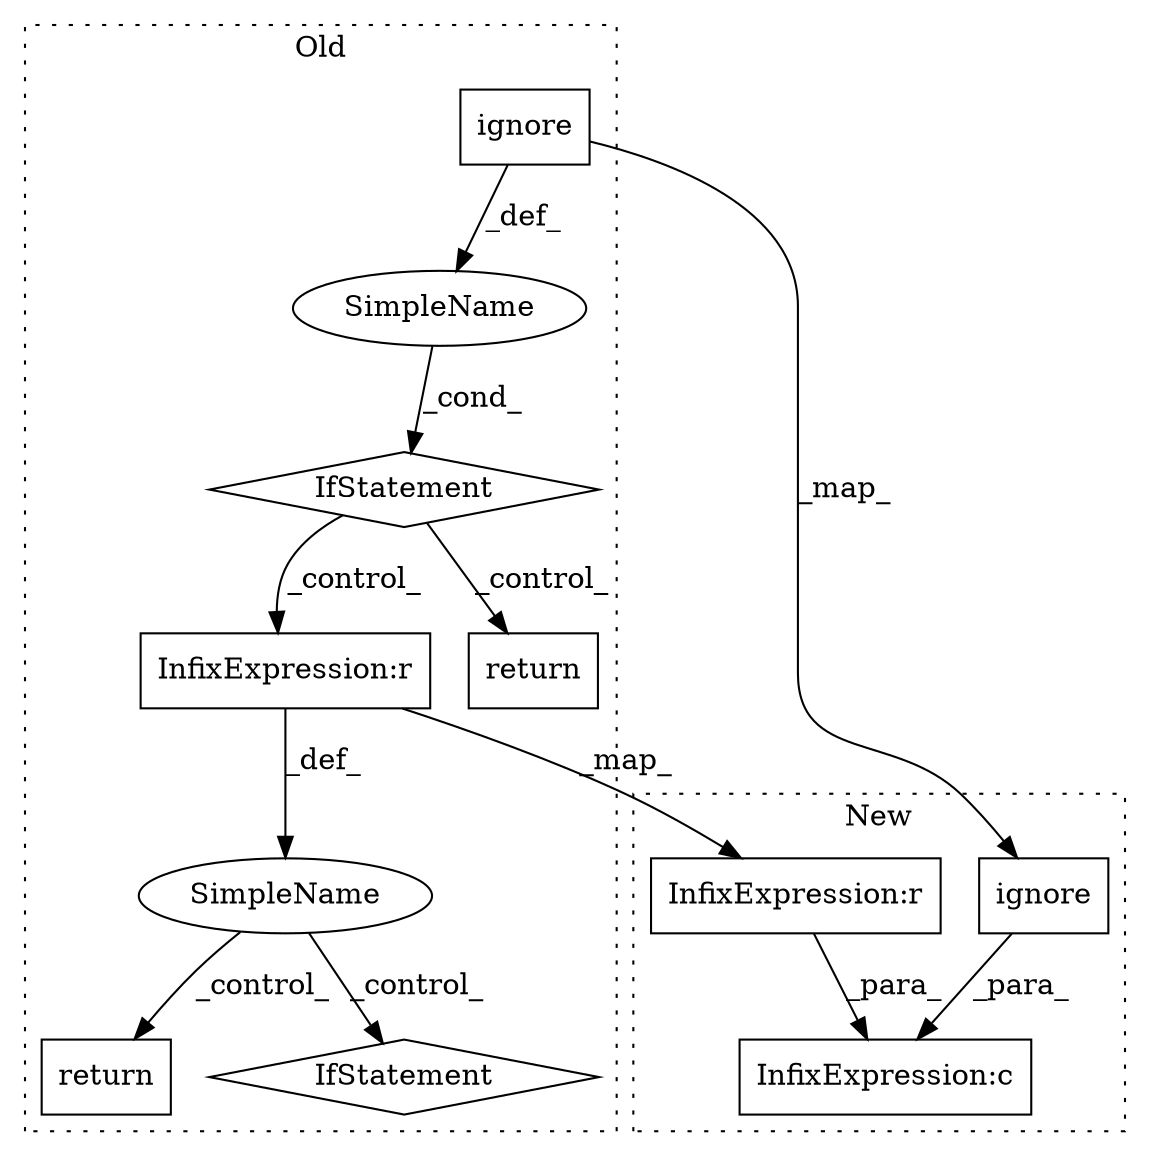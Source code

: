 digraph G {
subgraph cluster0 {
1 [label="ignore" a="32" s="10352,10364" l="7,1" shape="box"];
5 [label="InfixExpression:r" a="27" s="10409" l="4" shape="box"];
6 [label="SimpleName" a="42" s="" l="" shape="ellipse"];
7 [label="return" a="41" s="10375" l="7" shape="box"];
8 [label="IfStatement" a="25" s="10343,10365" l="4,2" shape="diamond"];
9 [label="return" a="41" s="10424" l="7" shape="box"];
10 [label="SimpleName" a="42" s="" l="" shape="ellipse"];
11 [label="IfStatement" a="25" s="10442,10469" l="4,2" shape="diamond"];
label = "Old";
style="dotted";
}
subgraph cluster1 {
2 [label="ignore" a="32" s="10352,10364" l="7,1" shape="box"];
3 [label="InfixExpression:c" a="27" s="10365" l="4" shape="box"];
4 [label="InfixExpression:r" a="27" s="10382" l="4" shape="box"];
label = "New";
style="dotted";
}
1 -> 2 [label="_map_"];
1 -> 6 [label="_def_"];
2 -> 3 [label="_para_"];
4 -> 3 [label="_para_"];
5 -> 10 [label="_def_"];
5 -> 4 [label="_map_"];
6 -> 8 [label="_cond_"];
8 -> 7 [label="_control_"];
8 -> 5 [label="_control_"];
10 -> 11 [label="_control_"];
10 -> 9 [label="_control_"];
}